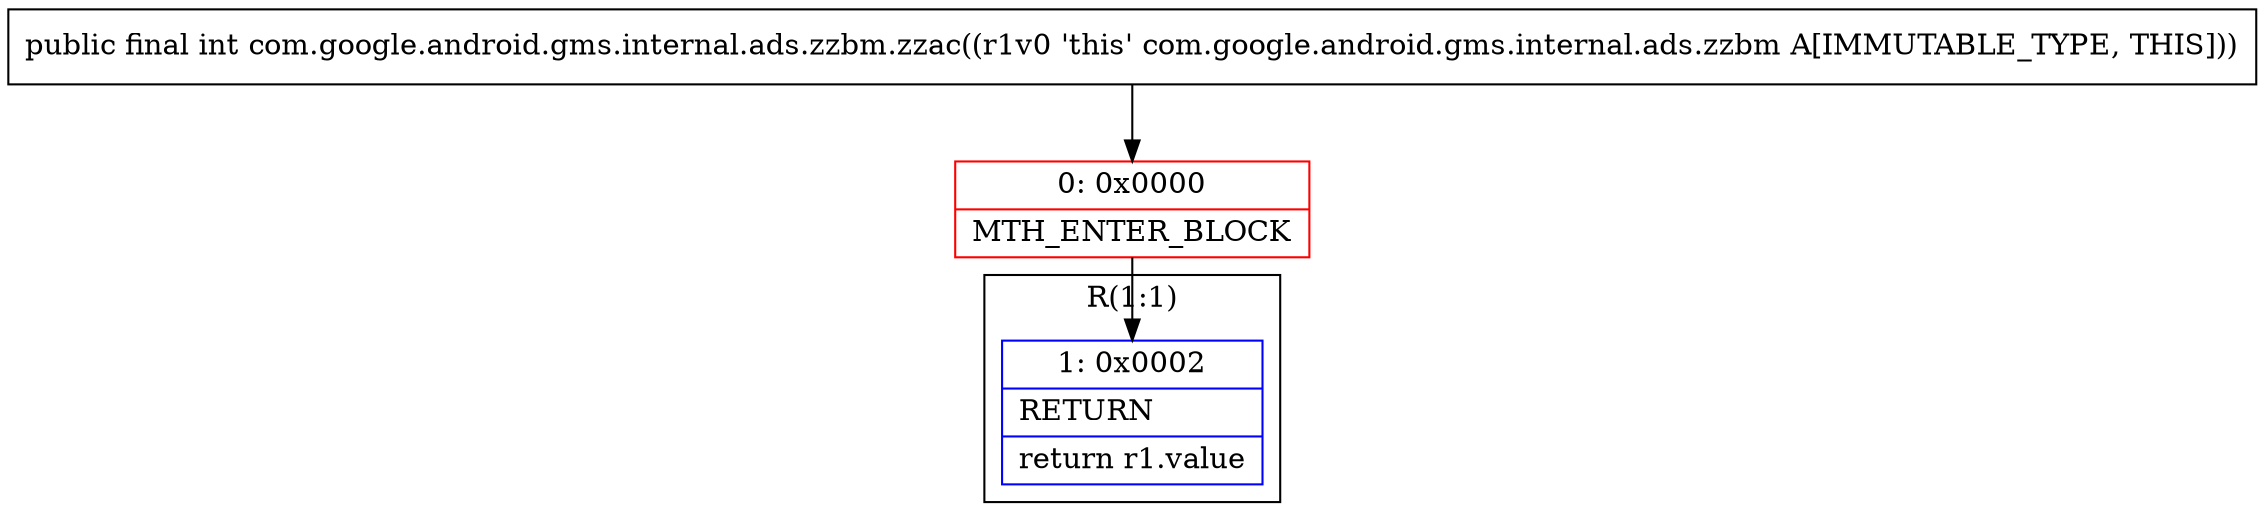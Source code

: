 digraph "CFG forcom.google.android.gms.internal.ads.zzbm.zzac()I" {
subgraph cluster_Region_1955685110 {
label = "R(1:1)";
node [shape=record,color=blue];
Node_1 [shape=record,label="{1\:\ 0x0002|RETURN\l|return r1.value\l}"];
}
Node_0 [shape=record,color=red,label="{0\:\ 0x0000|MTH_ENTER_BLOCK\l}"];
MethodNode[shape=record,label="{public final int com.google.android.gms.internal.ads.zzbm.zzac((r1v0 'this' com.google.android.gms.internal.ads.zzbm A[IMMUTABLE_TYPE, THIS])) }"];
MethodNode -> Node_0;
Node_0 -> Node_1;
}

